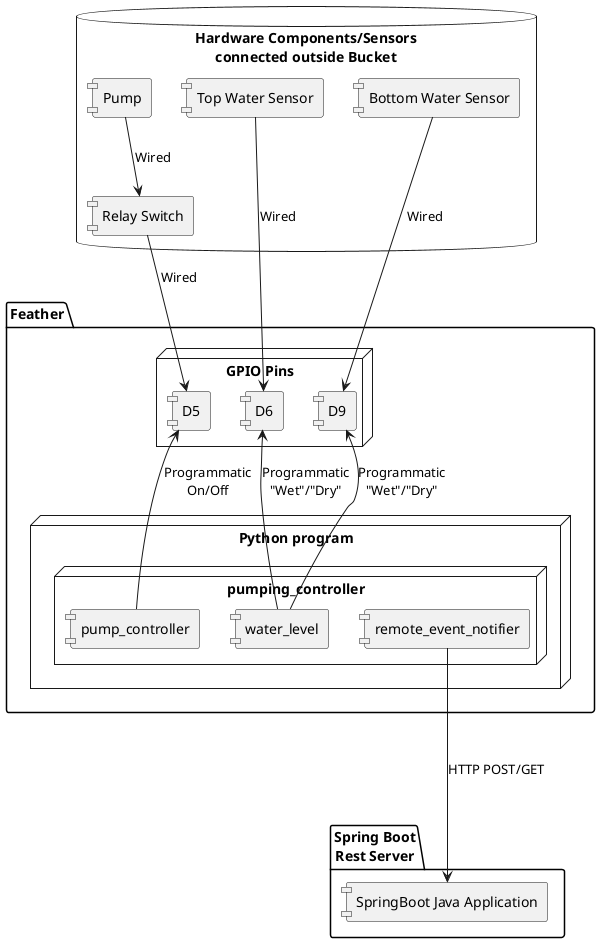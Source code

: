 @startuml
'https://plantuml.com/component-diagram
skinparam componentStyle uml1

package "Feather" {
   node "GPIO Pins" {
    [D5]
    [D6]
    [D9]
   }
    node "Python program"{
       node "pumping_controller" {
       [remote_event_notifier]
       [pump_controller]
       [water_level]
       }
    }
  [pump_controller] -up-> [D5]:Programmatic\nOn/Off
  [water_level] -up-> [D6]:Programmatic\n"Wet"/"Dry"
  [water_level] -up-> [D9]:Programmatic\n"Wet"/"Dry"
}

package "Spring Boot\nRest Server" {
  [SpringBoot Java Application]
}


database "Hardware Components/Sensors\nconnected outside Bucket" {
   [Relay Switch]--> [D5]:Wired
   [Pump]--> [Relay Switch]:Wired
   [Top Water Sensor] --> [D6]:Wired
   [Bottom Water Sensor]--> [D9]:Wired
}
[remote_event_notifier] --down-> [SpringBoot Java Application]:HTTP POST/GET
@enduml